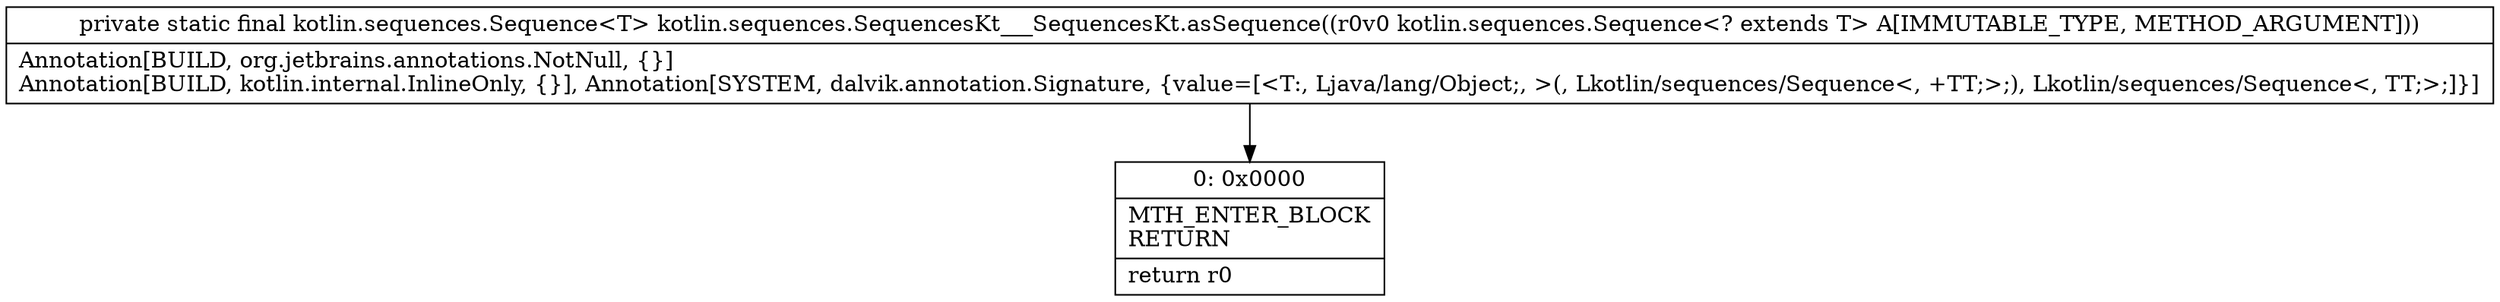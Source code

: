 digraph "CFG forkotlin.sequences.SequencesKt___SequencesKt.asSequence(Lkotlin\/sequences\/Sequence;)Lkotlin\/sequences\/Sequence;" {
Node_0 [shape=record,label="{0\:\ 0x0000|MTH_ENTER_BLOCK\lRETURN\l|return r0\l}"];
MethodNode[shape=record,label="{private static final kotlin.sequences.Sequence\<T\> kotlin.sequences.SequencesKt___SequencesKt.asSequence((r0v0 kotlin.sequences.Sequence\<? extends T\> A[IMMUTABLE_TYPE, METHOD_ARGUMENT]))  | Annotation[BUILD, org.jetbrains.annotations.NotNull, \{\}]\lAnnotation[BUILD, kotlin.internal.InlineOnly, \{\}], Annotation[SYSTEM, dalvik.annotation.Signature, \{value=[\<T:, Ljava\/lang\/Object;, \>(, Lkotlin\/sequences\/Sequence\<, +TT;\>;), Lkotlin\/sequences\/Sequence\<, TT;\>;]\}]\l}"];
MethodNode -> Node_0;
}

